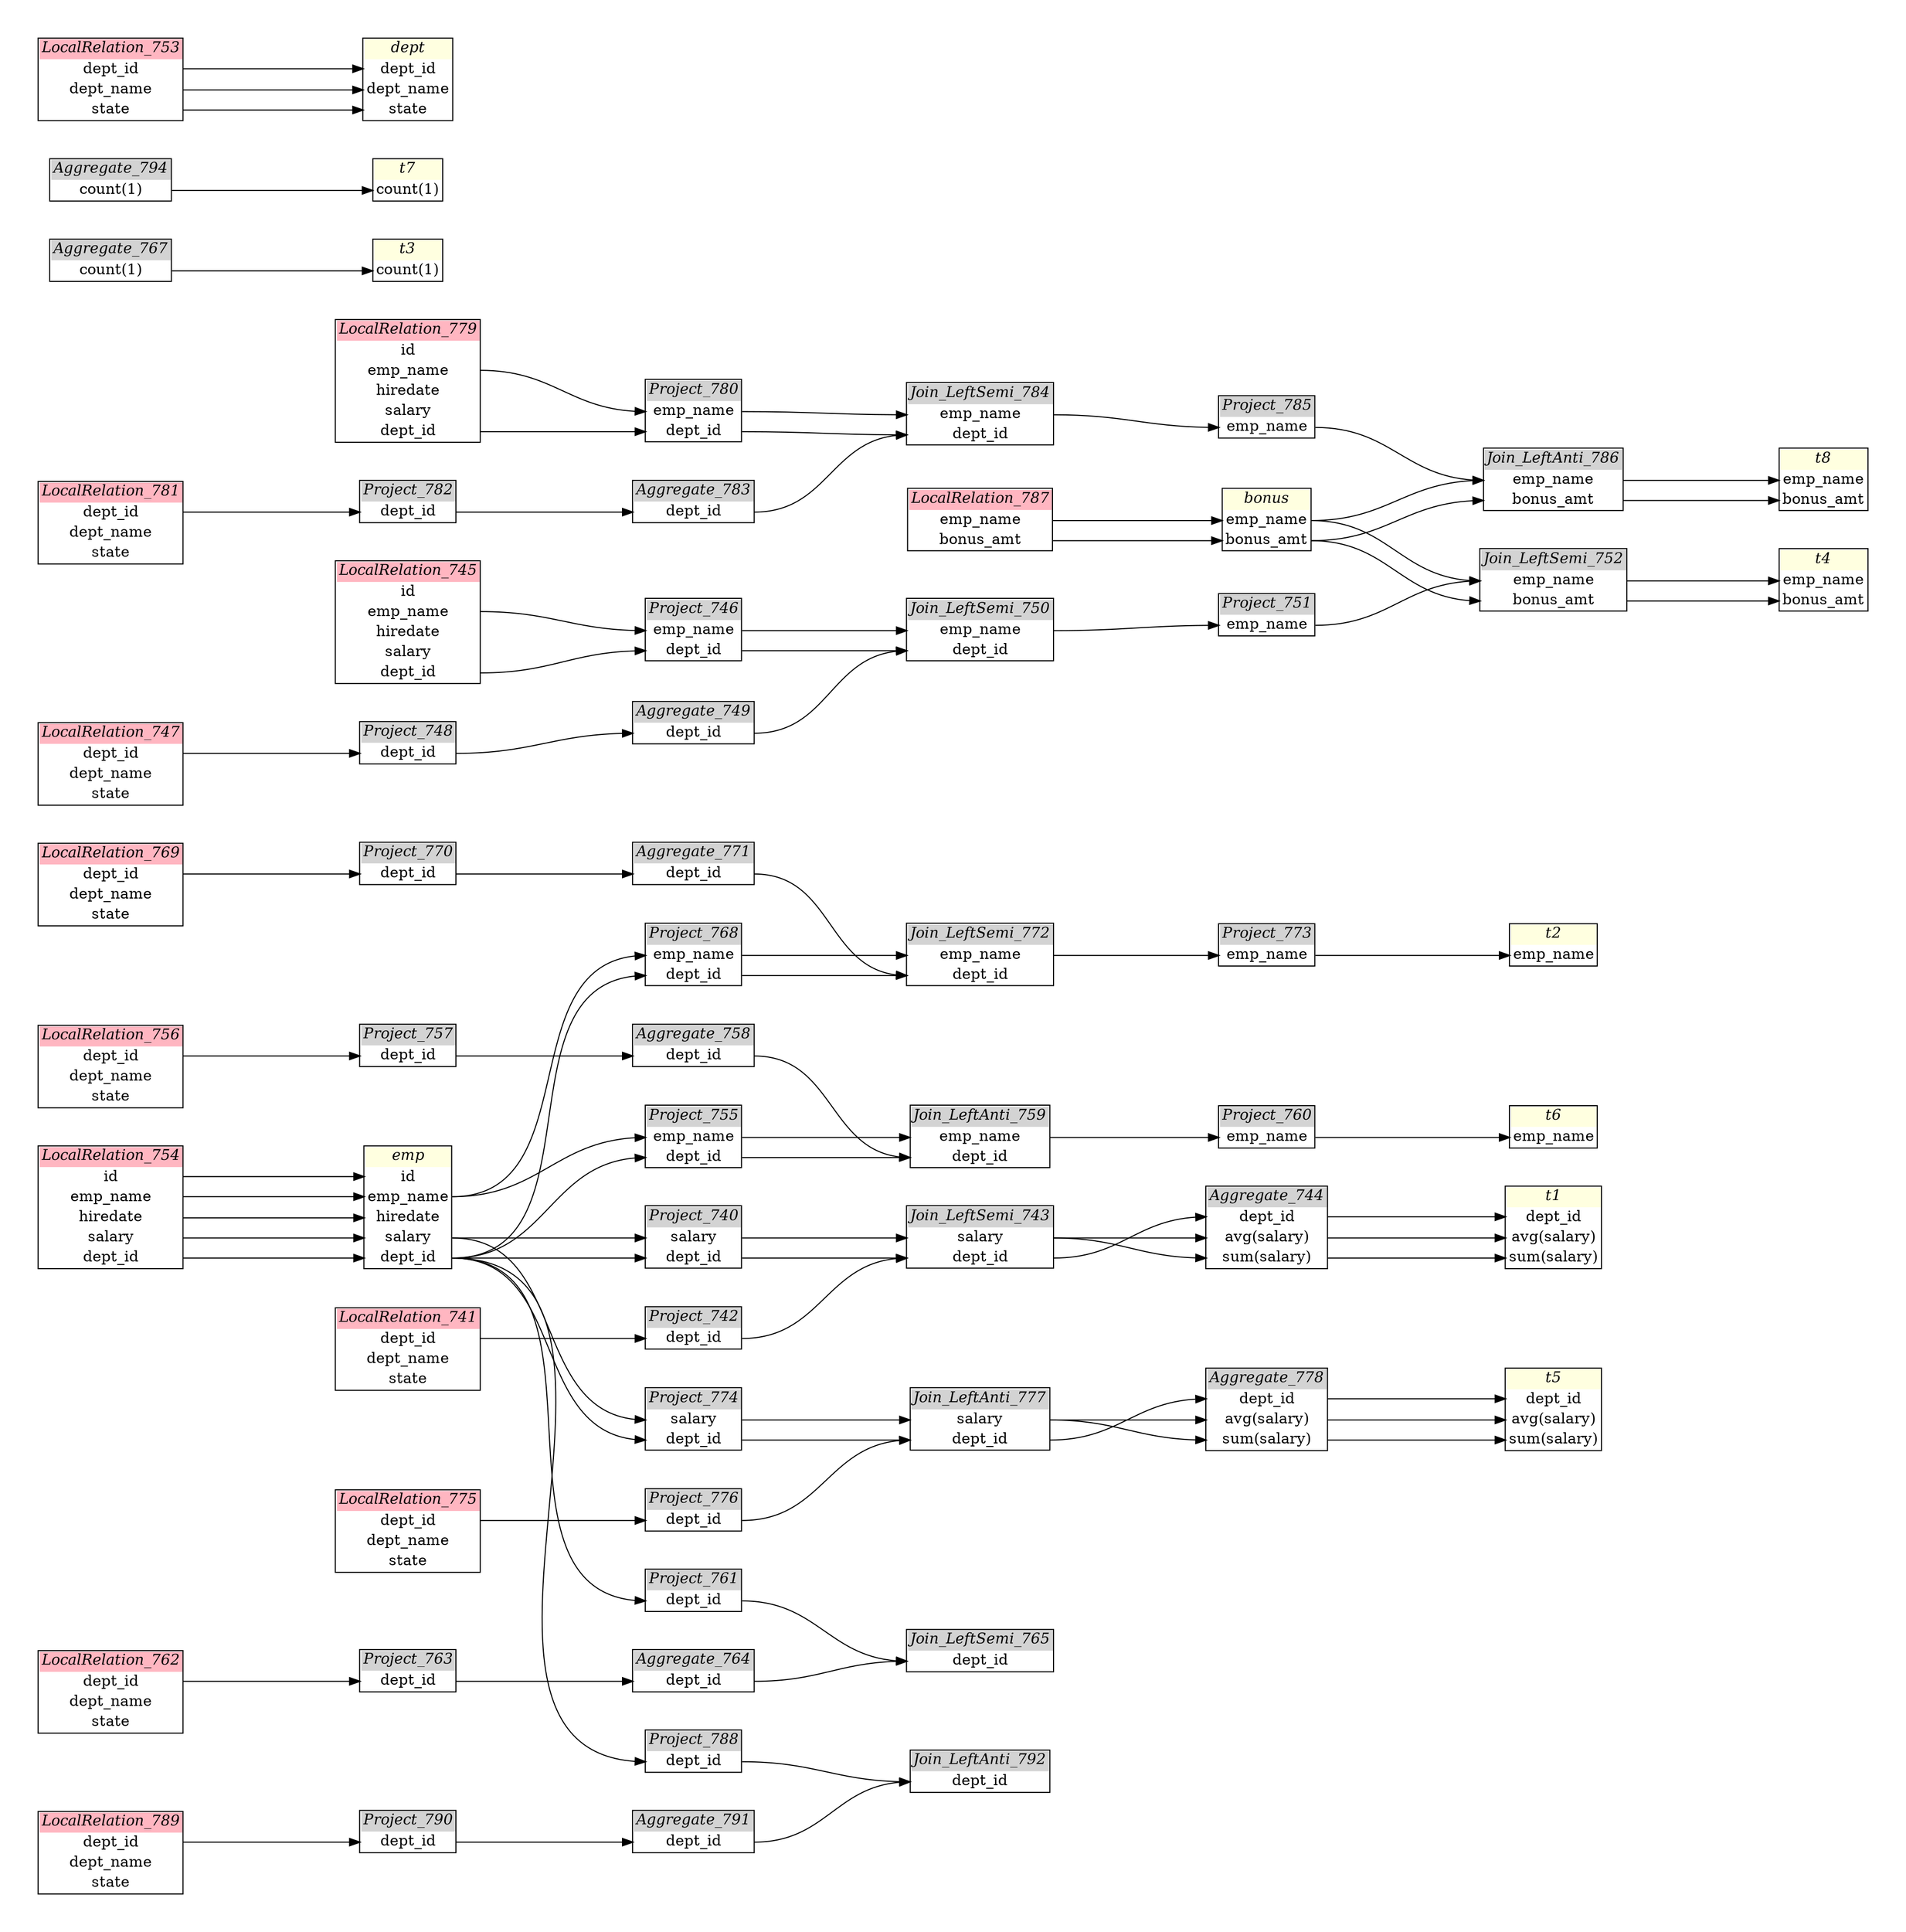 // Automatically generated by SQLFlowTestSuite


digraph {
  graph [pad="0.5", nodesep="0.5", ranksep="2", fontname="Helvetica"];
  node [shape=plain]
  rankdir=LR;

  
"Aggregate_744" [label=<
<table border="1" cellborder="0" cellspacing="0">
  <tr><td bgcolor="lightgray" port="nodeName"><i>Aggregate_744</i></td></tr>
  <tr><td port="0">dept_id</td></tr>
<tr><td port="1">avg(salary)</td></tr>
<tr><td port="2">sum(salary)</td></tr>
</table>>];
         

"Aggregate_749" [label=<
<table border="1" cellborder="0" cellspacing="0">
  <tr><td bgcolor="lightgray" port="nodeName"><i>Aggregate_749</i></td></tr>
  <tr><td port="0">dept_id</td></tr>
</table>>];
         

"Aggregate_758" [label=<
<table border="1" cellborder="0" cellspacing="0">
  <tr><td bgcolor="lightgray" port="nodeName"><i>Aggregate_758</i></td></tr>
  <tr><td port="0">dept_id</td></tr>
</table>>];
         

"Aggregate_764" [label=<
<table border="1" cellborder="0" cellspacing="0">
  <tr><td bgcolor="lightgray" port="nodeName"><i>Aggregate_764</i></td></tr>
  <tr><td port="0">dept_id</td></tr>
</table>>];
         

"Aggregate_767" [label=<
<table border="1" cellborder="0" cellspacing="0">
  <tr><td bgcolor="lightgray" port="nodeName"><i>Aggregate_767</i></td></tr>
  <tr><td port="0">count(1)</td></tr>
</table>>];
         

"Aggregate_771" [label=<
<table border="1" cellborder="0" cellspacing="0">
  <tr><td bgcolor="lightgray" port="nodeName"><i>Aggregate_771</i></td></tr>
  <tr><td port="0">dept_id</td></tr>
</table>>];
         

"Aggregate_778" [label=<
<table border="1" cellborder="0" cellspacing="0">
  <tr><td bgcolor="lightgray" port="nodeName"><i>Aggregate_778</i></td></tr>
  <tr><td port="0">dept_id</td></tr>
<tr><td port="1">avg(salary)</td></tr>
<tr><td port="2">sum(salary)</td></tr>
</table>>];
         

"Aggregate_783" [label=<
<table border="1" cellborder="0" cellspacing="0">
  <tr><td bgcolor="lightgray" port="nodeName"><i>Aggregate_783</i></td></tr>
  <tr><td port="0">dept_id</td></tr>
</table>>];
         

"Aggregate_791" [label=<
<table border="1" cellborder="0" cellspacing="0">
  <tr><td bgcolor="lightgray" port="nodeName"><i>Aggregate_791</i></td></tr>
  <tr><td port="0">dept_id</td></tr>
</table>>];
         

"Aggregate_794" [label=<
<table border="1" cellborder="0" cellspacing="0">
  <tr><td bgcolor="lightgray" port="nodeName"><i>Aggregate_794</i></td></tr>
  <tr><td port="0">count(1)</td></tr>
</table>>];
         

"Join_LeftAnti_759" [label=<
<table border="1" cellborder="0" cellspacing="0">
  <tr><td bgcolor="lightgray" port="nodeName"><i>Join_LeftAnti_759</i></td></tr>
  <tr><td port="0">emp_name</td></tr>
<tr><td port="1">dept_id</td></tr>
</table>>];
         

"Join_LeftAnti_777" [label=<
<table border="1" cellborder="0" cellspacing="0">
  <tr><td bgcolor="lightgray" port="nodeName"><i>Join_LeftAnti_777</i></td></tr>
  <tr><td port="0">salary</td></tr>
<tr><td port="1">dept_id</td></tr>
</table>>];
         

"Join_LeftAnti_786" [label=<
<table border="1" cellborder="0" cellspacing="0">
  <tr><td bgcolor="lightgray" port="nodeName"><i>Join_LeftAnti_786</i></td></tr>
  <tr><td port="0">emp_name</td></tr>
<tr><td port="1">bonus_amt</td></tr>
</table>>];
         

"Join_LeftAnti_792" [label=<
<table border="1" cellborder="0" cellspacing="0">
  <tr><td bgcolor="lightgray" port="nodeName"><i>Join_LeftAnti_792</i></td></tr>
  <tr><td port="0">dept_id</td></tr>
</table>>];
         

"Join_LeftSemi_743" [label=<
<table border="1" cellborder="0" cellspacing="0">
  <tr><td bgcolor="lightgray" port="nodeName"><i>Join_LeftSemi_743</i></td></tr>
  <tr><td port="0">salary</td></tr>
<tr><td port="1">dept_id</td></tr>
</table>>];
         

"Join_LeftSemi_750" [label=<
<table border="1" cellborder="0" cellspacing="0">
  <tr><td bgcolor="lightgray" port="nodeName"><i>Join_LeftSemi_750</i></td></tr>
  <tr><td port="0">emp_name</td></tr>
<tr><td port="1">dept_id</td></tr>
</table>>];
         

"Join_LeftSemi_752" [label=<
<table border="1" cellborder="0" cellspacing="0">
  <tr><td bgcolor="lightgray" port="nodeName"><i>Join_LeftSemi_752</i></td></tr>
  <tr><td port="0">emp_name</td></tr>
<tr><td port="1">bonus_amt</td></tr>
</table>>];
         

"Join_LeftSemi_765" [label=<
<table border="1" cellborder="0" cellspacing="0">
  <tr><td bgcolor="lightgray" port="nodeName"><i>Join_LeftSemi_765</i></td></tr>
  <tr><td port="0">dept_id</td></tr>
</table>>];
         

"Join_LeftSemi_772" [label=<
<table border="1" cellborder="0" cellspacing="0">
  <tr><td bgcolor="lightgray" port="nodeName"><i>Join_LeftSemi_772</i></td></tr>
  <tr><td port="0">emp_name</td></tr>
<tr><td port="1">dept_id</td></tr>
</table>>];
         

"Join_LeftSemi_784" [label=<
<table border="1" cellborder="0" cellspacing="0">
  <tr><td bgcolor="lightgray" port="nodeName"><i>Join_LeftSemi_784</i></td></tr>
  <tr><td port="0">emp_name</td></tr>
<tr><td port="1">dept_id</td></tr>
</table>>];
         

"LocalRelation_741" [label=<
<table border="1" cellborder="0" cellspacing="0">
  <tr><td bgcolor="lightpink" port="nodeName"><i>LocalRelation_741</i></td></tr>
  <tr><td port="0">dept_id</td></tr>
<tr><td port="1">dept_name</td></tr>
<tr><td port="2">state</td></tr>
</table>>];
       

"LocalRelation_745" [label=<
<table border="1" cellborder="0" cellspacing="0">
  <tr><td bgcolor="lightpink" port="nodeName"><i>LocalRelation_745</i></td></tr>
  <tr><td port="0">id</td></tr>
<tr><td port="1">emp_name</td></tr>
<tr><td port="2">hiredate</td></tr>
<tr><td port="3">salary</td></tr>
<tr><td port="4">dept_id</td></tr>
</table>>];
       

"LocalRelation_747" [label=<
<table border="1" cellborder="0" cellspacing="0">
  <tr><td bgcolor="lightpink" port="nodeName"><i>LocalRelation_747</i></td></tr>
  <tr><td port="0">dept_id</td></tr>
<tr><td port="1">dept_name</td></tr>
<tr><td port="2">state</td></tr>
</table>>];
       

"LocalRelation_753" [label=<
<table border="1" cellborder="0" cellspacing="0">
  <tr><td bgcolor="lightpink" port="nodeName"><i>LocalRelation_753</i></td></tr>
  <tr><td port="0">dept_id</td></tr>
<tr><td port="1">dept_name</td></tr>
<tr><td port="2">state</td></tr>
</table>>];
       

"LocalRelation_754" [label=<
<table border="1" cellborder="0" cellspacing="0">
  <tr><td bgcolor="lightpink" port="nodeName"><i>LocalRelation_754</i></td></tr>
  <tr><td port="0">id</td></tr>
<tr><td port="1">emp_name</td></tr>
<tr><td port="2">hiredate</td></tr>
<tr><td port="3">salary</td></tr>
<tr><td port="4">dept_id</td></tr>
</table>>];
       

"LocalRelation_756" [label=<
<table border="1" cellborder="0" cellspacing="0">
  <tr><td bgcolor="lightpink" port="nodeName"><i>LocalRelation_756</i></td></tr>
  <tr><td port="0">dept_id</td></tr>
<tr><td port="1">dept_name</td></tr>
<tr><td port="2">state</td></tr>
</table>>];
       

"LocalRelation_762" [label=<
<table border="1" cellborder="0" cellspacing="0">
  <tr><td bgcolor="lightpink" port="nodeName"><i>LocalRelation_762</i></td></tr>
  <tr><td port="0">dept_id</td></tr>
<tr><td port="1">dept_name</td></tr>
<tr><td port="2">state</td></tr>
</table>>];
       

"LocalRelation_769" [label=<
<table border="1" cellborder="0" cellspacing="0">
  <tr><td bgcolor="lightpink" port="nodeName"><i>LocalRelation_769</i></td></tr>
  <tr><td port="0">dept_id</td></tr>
<tr><td port="1">dept_name</td></tr>
<tr><td port="2">state</td></tr>
</table>>];
       

"LocalRelation_775" [label=<
<table border="1" cellborder="0" cellspacing="0">
  <tr><td bgcolor="lightpink" port="nodeName"><i>LocalRelation_775</i></td></tr>
  <tr><td port="0">dept_id</td></tr>
<tr><td port="1">dept_name</td></tr>
<tr><td port="2">state</td></tr>
</table>>];
       

"LocalRelation_779" [label=<
<table border="1" cellborder="0" cellspacing="0">
  <tr><td bgcolor="lightpink" port="nodeName"><i>LocalRelation_779</i></td></tr>
  <tr><td port="0">id</td></tr>
<tr><td port="1">emp_name</td></tr>
<tr><td port="2">hiredate</td></tr>
<tr><td port="3">salary</td></tr>
<tr><td port="4">dept_id</td></tr>
</table>>];
       

"LocalRelation_781" [label=<
<table border="1" cellborder="0" cellspacing="0">
  <tr><td bgcolor="lightpink" port="nodeName"><i>LocalRelation_781</i></td></tr>
  <tr><td port="0">dept_id</td></tr>
<tr><td port="1">dept_name</td></tr>
<tr><td port="2">state</td></tr>
</table>>];
       

"LocalRelation_787" [label=<
<table border="1" cellborder="0" cellspacing="0">
  <tr><td bgcolor="lightpink" port="nodeName"><i>LocalRelation_787</i></td></tr>
  <tr><td port="0">emp_name</td></tr>
<tr><td port="1">bonus_amt</td></tr>
</table>>];
       

"LocalRelation_789" [label=<
<table border="1" cellborder="0" cellspacing="0">
  <tr><td bgcolor="lightpink" port="nodeName"><i>LocalRelation_789</i></td></tr>
  <tr><td port="0">dept_id</td></tr>
<tr><td port="1">dept_name</td></tr>
<tr><td port="2">state</td></tr>
</table>>];
       

"Project_740" [label=<
<table border="1" cellborder="0" cellspacing="0">
  <tr><td bgcolor="lightgray" port="nodeName"><i>Project_740</i></td></tr>
  <tr><td port="0">salary</td></tr>
<tr><td port="1">dept_id</td></tr>
</table>>];
         

"Project_742" [label=<
<table border="1" cellborder="0" cellspacing="0">
  <tr><td bgcolor="lightgray" port="nodeName"><i>Project_742</i></td></tr>
  <tr><td port="0">dept_id</td></tr>
</table>>];
         

"Project_746" [label=<
<table border="1" cellborder="0" cellspacing="0">
  <tr><td bgcolor="lightgray" port="nodeName"><i>Project_746</i></td></tr>
  <tr><td port="0">emp_name</td></tr>
<tr><td port="1">dept_id</td></tr>
</table>>];
         

"Project_748" [label=<
<table border="1" cellborder="0" cellspacing="0">
  <tr><td bgcolor="lightgray" port="nodeName"><i>Project_748</i></td></tr>
  <tr><td port="0">dept_id</td></tr>
</table>>];
         

"Project_751" [label=<
<table border="1" cellborder="0" cellspacing="0">
  <tr><td bgcolor="lightgray" port="nodeName"><i>Project_751</i></td></tr>
  <tr><td port="0">emp_name</td></tr>
</table>>];
         

"Project_755" [label=<
<table border="1" cellborder="0" cellspacing="0">
  <tr><td bgcolor="lightgray" port="nodeName"><i>Project_755</i></td></tr>
  <tr><td port="0">emp_name</td></tr>
<tr><td port="1">dept_id</td></tr>
</table>>];
         

"Project_757" [label=<
<table border="1" cellborder="0" cellspacing="0">
  <tr><td bgcolor="lightgray" port="nodeName"><i>Project_757</i></td></tr>
  <tr><td port="0">dept_id</td></tr>
</table>>];
         

"Project_760" [label=<
<table border="1" cellborder="0" cellspacing="0">
  <tr><td bgcolor="lightgray" port="nodeName"><i>Project_760</i></td></tr>
  <tr><td port="0">emp_name</td></tr>
</table>>];
         

"Project_761" [label=<
<table border="1" cellborder="0" cellspacing="0">
  <tr><td bgcolor="lightgray" port="nodeName"><i>Project_761</i></td></tr>
  <tr><td port="0">dept_id</td></tr>
</table>>];
         

"Project_763" [label=<
<table border="1" cellborder="0" cellspacing="0">
  <tr><td bgcolor="lightgray" port="nodeName"><i>Project_763</i></td></tr>
  <tr><td port="0">dept_id</td></tr>
</table>>];
         

"Project_768" [label=<
<table border="1" cellborder="0" cellspacing="0">
  <tr><td bgcolor="lightgray" port="nodeName"><i>Project_768</i></td></tr>
  <tr><td port="0">emp_name</td></tr>
<tr><td port="1">dept_id</td></tr>
</table>>];
         

"Project_770" [label=<
<table border="1" cellborder="0" cellspacing="0">
  <tr><td bgcolor="lightgray" port="nodeName"><i>Project_770</i></td></tr>
  <tr><td port="0">dept_id</td></tr>
</table>>];
         

"Project_773" [label=<
<table border="1" cellborder="0" cellspacing="0">
  <tr><td bgcolor="lightgray" port="nodeName"><i>Project_773</i></td></tr>
  <tr><td port="0">emp_name</td></tr>
</table>>];
         

"Project_774" [label=<
<table border="1" cellborder="0" cellspacing="0">
  <tr><td bgcolor="lightgray" port="nodeName"><i>Project_774</i></td></tr>
  <tr><td port="0">salary</td></tr>
<tr><td port="1">dept_id</td></tr>
</table>>];
         

"Project_776" [label=<
<table border="1" cellborder="0" cellspacing="0">
  <tr><td bgcolor="lightgray" port="nodeName"><i>Project_776</i></td></tr>
  <tr><td port="0">dept_id</td></tr>
</table>>];
         

"Project_780" [label=<
<table border="1" cellborder="0" cellspacing="0">
  <tr><td bgcolor="lightgray" port="nodeName"><i>Project_780</i></td></tr>
  <tr><td port="0">emp_name</td></tr>
<tr><td port="1">dept_id</td></tr>
</table>>];
         

"Project_782" [label=<
<table border="1" cellborder="0" cellspacing="0">
  <tr><td bgcolor="lightgray" port="nodeName"><i>Project_782</i></td></tr>
  <tr><td port="0">dept_id</td></tr>
</table>>];
         

"Project_785" [label=<
<table border="1" cellborder="0" cellspacing="0">
  <tr><td bgcolor="lightgray" port="nodeName"><i>Project_785</i></td></tr>
  <tr><td port="0">emp_name</td></tr>
</table>>];
         

"Project_788" [label=<
<table border="1" cellborder="0" cellspacing="0">
  <tr><td bgcolor="lightgray" port="nodeName"><i>Project_788</i></td></tr>
  <tr><td port="0">dept_id</td></tr>
</table>>];
         

"Project_790" [label=<
<table border="1" cellborder="0" cellspacing="0">
  <tr><td bgcolor="lightgray" port="nodeName"><i>Project_790</i></td></tr>
  <tr><td port="0">dept_id</td></tr>
</table>>];
         

"bonus" [label=<
<table border="1" cellborder="0" cellspacing="0">
  <tr><td bgcolor="lightyellow" port="nodeName"><i>bonus</i></td></tr>
  <tr><td port="0">emp_name</td></tr>
<tr><td port="1">bonus_amt</td></tr>
</table>>];
       

"bonus" [label=<
<table border="1" cellborder="0" cellspacing="0">
  <tr><td bgcolor="lightyellow" port="nodeName"><i>bonus</i></td></tr>
  <tr><td port="0">emp_name</td></tr>
<tr><td port="1">bonus_amt</td></tr>
</table>>];
           

"dept" [label=<
<table border="1" cellborder="0" cellspacing="0">
  <tr><td bgcolor="lightyellow" port="nodeName"><i>dept</i></td></tr>
  <tr><td port="0">dept_id</td></tr>
<tr><td port="1">dept_name</td></tr>
<tr><td port="2">state</td></tr>
</table>>];
           

"emp" [label=<
<table border="1" cellborder="0" cellspacing="0">
  <tr><td bgcolor="lightyellow" port="nodeName"><i>emp</i></td></tr>
  <tr><td port="0">id</td></tr>
<tr><td port="1">emp_name</td></tr>
<tr><td port="2">hiredate</td></tr>
<tr><td port="3">salary</td></tr>
<tr><td port="4">dept_id</td></tr>
</table>>];
       

"emp" [label=<
<table border="1" cellborder="0" cellspacing="0">
  <tr><td bgcolor="lightyellow" port="nodeName"><i>emp</i></td></tr>
  <tr><td port="0">id</td></tr>
<tr><td port="1">emp_name</td></tr>
<tr><td port="2">hiredate</td></tr>
<tr><td port="3">salary</td></tr>
<tr><td port="4">dept_id</td></tr>
</table>>];
           

"t1" [label=<
<table border="1" cellborder="0" cellspacing="0">
  <tr><td bgcolor="lightyellow" port="nodeName"><i>t1</i></td></tr>
  <tr><td port="0">dept_id</td></tr>
<tr><td port="1">avg(salary)</td></tr>
<tr><td port="2">sum(salary)</td></tr>
</table>>];
           

"t2" [label=<
<table border="1" cellborder="0" cellspacing="0">
  <tr><td bgcolor="lightyellow" port="nodeName"><i>t2</i></td></tr>
  <tr><td port="0">emp_name</td></tr>
</table>>];
           

"t3" [label=<
<table border="1" cellborder="0" cellspacing="0">
  <tr><td bgcolor="lightyellow" port="nodeName"><i>t3</i></td></tr>
  <tr><td port="0">count(1)</td></tr>
</table>>];
           

"t4" [label=<
<table border="1" cellborder="0" cellspacing="0">
  <tr><td bgcolor="lightyellow" port="nodeName"><i>t4</i></td></tr>
  <tr><td port="0">emp_name</td></tr>
<tr><td port="1">bonus_amt</td></tr>
</table>>];
           

"t5" [label=<
<table border="1" cellborder="0" cellspacing="0">
  <tr><td bgcolor="lightyellow" port="nodeName"><i>t5</i></td></tr>
  <tr><td port="0">dept_id</td></tr>
<tr><td port="1">avg(salary)</td></tr>
<tr><td port="2">sum(salary)</td></tr>
</table>>];
           

"t6" [label=<
<table border="1" cellborder="0" cellspacing="0">
  <tr><td bgcolor="lightyellow" port="nodeName"><i>t6</i></td></tr>
  <tr><td port="0">emp_name</td></tr>
</table>>];
           

"t7" [label=<
<table border="1" cellborder="0" cellspacing="0">
  <tr><td bgcolor="lightyellow" port="nodeName"><i>t7</i></td></tr>
  <tr><td port="0">count(1)</td></tr>
</table>>];
           

"t8" [label=<
<table border="1" cellborder="0" cellspacing="0">
  <tr><td bgcolor="lightyellow" port="nodeName"><i>t8</i></td></tr>
  <tr><td port="0">emp_name</td></tr>
<tr><td port="1">bonus_amt</td></tr>
</table>>];
           
  "Aggregate_744":0 -> "t1":0;
"Aggregate_744":1 -> "t1":1;
"Aggregate_744":2 -> "t1":2;
"Aggregate_749":0 -> "Join_LeftSemi_750":1;
"Aggregate_758":0 -> "Join_LeftAnti_759":1;
"Aggregate_764":0 -> "Join_LeftSemi_765":0;
"Aggregate_767":0 -> "t3":0;
"Aggregate_771":0 -> "Join_LeftSemi_772":1;
"Aggregate_778":0 -> "t5":0;
"Aggregate_778":1 -> "t5":1;
"Aggregate_778":2 -> "t5":2;
"Aggregate_783":0 -> "Join_LeftSemi_784":1;
"Aggregate_791":0 -> "Join_LeftAnti_792":0;
"Aggregate_794":0 -> "t7":0;
"Join_LeftAnti_759":0 -> "Project_760":0;
"Join_LeftAnti_777":0 -> "Aggregate_778":1;
"Join_LeftAnti_777":0 -> "Aggregate_778":2;
"Join_LeftAnti_777":1 -> "Aggregate_778":0;
"Join_LeftAnti_786":0 -> "t8":0;
"Join_LeftAnti_786":1 -> "t8":1;
"Join_LeftSemi_743":0 -> "Aggregate_744":1;
"Join_LeftSemi_743":0 -> "Aggregate_744":2;
"Join_LeftSemi_743":1 -> "Aggregate_744":0;
"Join_LeftSemi_750":0 -> "Project_751":0;
"Join_LeftSemi_752":0 -> "t4":0;
"Join_LeftSemi_752":1 -> "t4":1;
"Join_LeftSemi_772":0 -> "Project_773":0;
"Join_LeftSemi_784":0 -> "Project_785":0;
"LocalRelation_741":0 -> "Project_742":0;
"LocalRelation_745":1 -> "Project_746":0;
"LocalRelation_745":4 -> "Project_746":1;
"LocalRelation_747":0 -> "Project_748":0;
"LocalRelation_753":0 -> "dept":0;
"LocalRelation_753":1 -> "dept":1;
"LocalRelation_753":2 -> "dept":2;
"LocalRelation_754":0 -> "emp":0;
"LocalRelation_754":1 -> "emp":1;
"LocalRelation_754":2 -> "emp":2;
"LocalRelation_754":3 -> "emp":3;
"LocalRelation_754":4 -> "emp":4;
"LocalRelation_756":0 -> "Project_757":0;
"LocalRelation_762":0 -> "Project_763":0;
"LocalRelation_769":0 -> "Project_770":0;
"LocalRelation_775":0 -> "Project_776":0;
"LocalRelation_779":1 -> "Project_780":0;
"LocalRelation_779":4 -> "Project_780":1;
"LocalRelation_781":0 -> "Project_782":0;
"LocalRelation_787":0 -> "bonus":0;
"LocalRelation_787":1 -> "bonus":1;
"LocalRelation_789":0 -> "Project_790":0;
"Project_740":0 -> "Join_LeftSemi_743":0;
"Project_740":1 -> "Join_LeftSemi_743":1;
"Project_742":0 -> "Join_LeftSemi_743":1;
"Project_746":0 -> "Join_LeftSemi_750":0;
"Project_746":1 -> "Join_LeftSemi_750":1;
"Project_748":0 -> "Aggregate_749":0;
"Project_751":0 -> "Join_LeftSemi_752":0;
"Project_755":0 -> "Join_LeftAnti_759":0;
"Project_755":1 -> "Join_LeftAnti_759":1;
"Project_757":0 -> "Aggregate_758":0;
"Project_760":0 -> "t6":0;
"Project_761":0 -> "Join_LeftSemi_765":0;
"Project_763":0 -> "Aggregate_764":0;
"Project_768":0 -> "Join_LeftSemi_772":0;
"Project_768":1 -> "Join_LeftSemi_772":1;
"Project_770":0 -> "Aggregate_771":0;
"Project_773":0 -> "t2":0;
"Project_774":0 -> "Join_LeftAnti_777":0;
"Project_774":1 -> "Join_LeftAnti_777":1;
"Project_776":0 -> "Join_LeftAnti_777":1;
"Project_780":0 -> "Join_LeftSemi_784":0;
"Project_780":1 -> "Join_LeftSemi_784":1;
"Project_782":0 -> "Aggregate_783":0;
"Project_785":0 -> "Join_LeftAnti_786":0;
"Project_788":0 -> "Join_LeftAnti_792":0;
"Project_790":0 -> "Aggregate_791":0;
"bonus":0 -> "Join_LeftAnti_786":0;
"bonus":0 -> "Join_LeftSemi_752":0;
"bonus":1 -> "Join_LeftAnti_786":1;
"bonus":1 -> "Join_LeftSemi_752":1;
"emp":1 -> "Project_755":0;
"emp":1 -> "Project_768":0;
"emp":3 -> "Project_740":0;
"emp":3 -> "Project_774":0;
"emp":4 -> "Project_740":1;
"emp":4 -> "Project_755":1;
"emp":4 -> "Project_761":0;
"emp":4 -> "Project_768":1;
"emp":4 -> "Project_774":1;
"emp":4 -> "Project_788":0;
}
       